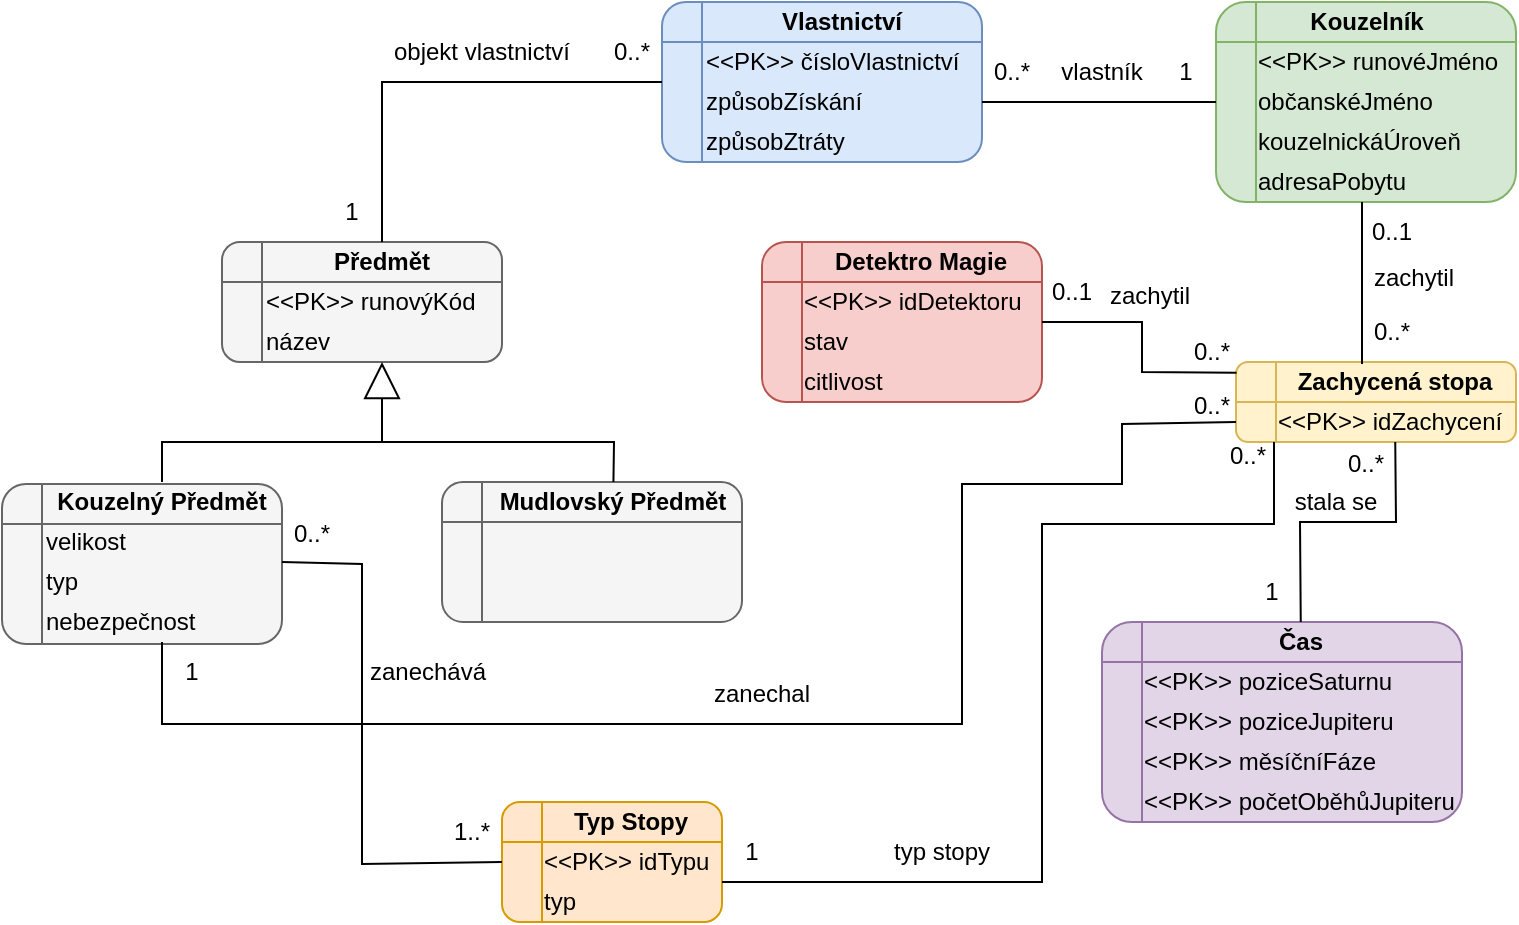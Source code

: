 <mxfile version="23.1.4" type="device">
  <diagram name="Page-1" id="PmSYtY6MezeM7TGvUgyC">
    <mxGraphModel dx="1195" dy="653" grid="1" gridSize="10" guides="1" tooltips="1" connect="1" arrows="1" fold="1" page="1" pageScale="1" pageWidth="827" pageHeight="1169" math="0" shadow="0">
      <root>
        <mxCell id="0" />
        <mxCell id="1" parent="0" />
        <mxCell id="sKcykwW3M1ahyQquCqhS-44" value="" style="group" vertex="1" connectable="0" parent="1">
          <mxGeometry x="364" y="20" width="160" height="80" as="geometry" />
        </mxCell>
        <mxCell id="sKcykwW3M1ahyQquCqhS-17" value="" style="shape=internalStorage;whiteSpace=wrap;html=1;backgroundOutline=1;rounded=1;glass=0;fillStyle=auto;labelBackgroundColor=none;container=0;fillColor=#dae8fc;strokeColor=#6c8ebf;" vertex="1" parent="sKcykwW3M1ahyQquCqhS-44">
          <mxGeometry width="160" height="80" as="geometry" />
        </mxCell>
        <mxCell id="sKcykwW3M1ahyQquCqhS-24" value="&amp;lt;&amp;lt;PK&amp;gt;&amp;gt; čísloVlastnictví" style="text;html=1;align=left;verticalAlign=middle;whiteSpace=wrap;rounded=0;container=0;" vertex="1" parent="sKcykwW3M1ahyQquCqhS-44">
          <mxGeometry x="20" y="20" width="140" height="20" as="geometry" />
        </mxCell>
        <mxCell id="sKcykwW3M1ahyQquCqhS-25" value="způsobZískání" style="text;html=1;align=left;verticalAlign=middle;whiteSpace=wrap;rounded=0;container=0;" vertex="1" parent="sKcykwW3M1ahyQquCqhS-44">
          <mxGeometry x="20" y="40" width="140" height="20" as="geometry" />
        </mxCell>
        <mxCell id="sKcykwW3M1ahyQquCqhS-26" value="způsobZtráty" style="text;html=1;align=left;verticalAlign=middle;whiteSpace=wrap;rounded=0;container=0;" vertex="1" parent="sKcykwW3M1ahyQquCqhS-44">
          <mxGeometry x="20" y="60" width="140" height="20" as="geometry" />
        </mxCell>
        <mxCell id="sKcykwW3M1ahyQquCqhS-36" value="&lt;b&gt;Vlastnictví&lt;/b&gt;" style="text;html=1;align=center;verticalAlign=middle;whiteSpace=wrap;rounded=0;" vertex="1" parent="sKcykwW3M1ahyQquCqhS-44">
          <mxGeometry x="20" width="140" height="20" as="geometry" />
        </mxCell>
        <mxCell id="sKcykwW3M1ahyQquCqhS-45" value="" style="group" vertex="1" connectable="0" parent="1">
          <mxGeometry x="641" y="20" width="150" height="100" as="geometry" />
        </mxCell>
        <mxCell id="sKcykwW3M1ahyQquCqhS-28" value="" style="shape=internalStorage;whiteSpace=wrap;html=1;backgroundOutline=1;rounded=1;glass=0;fillStyle=auto;labelBackgroundColor=none;container=0;fillColor=#d5e8d4;strokeColor=#82b366;" vertex="1" parent="sKcykwW3M1ahyQquCqhS-45">
          <mxGeometry width="150" height="100" as="geometry" />
        </mxCell>
        <mxCell id="sKcykwW3M1ahyQquCqhS-29" value="&lt;b&gt;Kouzelník&lt;/b&gt;" style="text;html=1;align=center;verticalAlign=middle;whiteSpace=wrap;rounded=0;container=0;" vertex="1" parent="sKcykwW3M1ahyQquCqhS-45">
          <mxGeometry x="18.75" width="112.5" height="20" as="geometry" />
        </mxCell>
        <mxCell id="sKcykwW3M1ahyQquCqhS-30" value="&amp;lt;&amp;lt;PK&amp;gt;&amp;gt; runovéJméno" style="text;html=1;align=left;verticalAlign=middle;whiteSpace=wrap;rounded=0;container=0;" vertex="1" parent="sKcykwW3M1ahyQquCqhS-45">
          <mxGeometry x="18.75" y="20" width="131.25" height="20" as="geometry" />
        </mxCell>
        <mxCell id="sKcykwW3M1ahyQquCqhS-31" value="občanskéJméno" style="text;html=1;align=left;verticalAlign=middle;whiteSpace=wrap;rounded=0;container=0;" vertex="1" parent="sKcykwW3M1ahyQquCqhS-45">
          <mxGeometry x="18.75" y="40" width="112.5" height="20" as="geometry" />
        </mxCell>
        <mxCell id="sKcykwW3M1ahyQquCqhS-32" value="kouzelnickáÚroveň" style="text;html=1;align=left;verticalAlign=middle;whiteSpace=wrap;rounded=0;container=0;" vertex="1" parent="sKcykwW3M1ahyQquCqhS-45">
          <mxGeometry x="18.75" y="60" width="112.5" height="20" as="geometry" />
        </mxCell>
        <mxCell id="sKcykwW3M1ahyQquCqhS-33" value="adresaPobytu" style="text;html=1;align=left;verticalAlign=middle;whiteSpace=wrap;rounded=0;container=0;" vertex="1" parent="sKcykwW3M1ahyQquCqhS-45">
          <mxGeometry x="18.75" y="80" width="112.5" height="20" as="geometry" />
        </mxCell>
        <mxCell id="sKcykwW3M1ahyQquCqhS-81" value="" style="group" vertex="1" connectable="0" parent="1">
          <mxGeometry x="584" y="330" width="180" height="100" as="geometry" />
        </mxCell>
        <mxCell id="sKcykwW3M1ahyQquCqhS-74" value="" style="shape=internalStorage;whiteSpace=wrap;html=1;backgroundOutline=1;rounded=1;glass=0;fillStyle=auto;labelBackgroundColor=none;container=0;fillColor=#e1d5e7;strokeColor=#9673a6;" vertex="1" parent="sKcykwW3M1ahyQquCqhS-81">
          <mxGeometry width="180" height="100" as="geometry" />
        </mxCell>
        <mxCell id="sKcykwW3M1ahyQquCqhS-75" value="&lt;b&gt;Čas&lt;/b&gt;" style="text;html=1;align=center;verticalAlign=middle;whiteSpace=wrap;rounded=0;container=0;" vertex="1" parent="sKcykwW3M1ahyQquCqhS-81">
          <mxGeometry x="18.75" width="161.25" height="20" as="geometry" />
        </mxCell>
        <mxCell id="sKcykwW3M1ahyQquCqhS-76" value="&amp;lt;&amp;lt;PK&amp;gt;&amp;gt; poziceSaturnu" style="text;html=1;align=left;verticalAlign=middle;whiteSpace=wrap;rounded=0;container=0;" vertex="1" parent="sKcykwW3M1ahyQquCqhS-81">
          <mxGeometry x="18.75" y="20" width="161.25" height="20" as="geometry" />
        </mxCell>
        <mxCell id="sKcykwW3M1ahyQquCqhS-77" value="&amp;lt;&amp;lt;PK&amp;gt;&amp;gt; poziceJupiteru" style="text;html=1;align=left;verticalAlign=middle;whiteSpace=wrap;rounded=0;container=0;" vertex="1" parent="sKcykwW3M1ahyQquCqhS-81">
          <mxGeometry x="18.75" y="40" width="161.25" height="20" as="geometry" />
        </mxCell>
        <mxCell id="sKcykwW3M1ahyQquCqhS-78" value="&amp;lt;&amp;lt;PK&amp;gt;&amp;gt; měsíčníFáze" style="text;html=1;align=left;verticalAlign=middle;whiteSpace=wrap;rounded=0;container=0;" vertex="1" parent="sKcykwW3M1ahyQquCqhS-81">
          <mxGeometry x="18.75" y="60" width="161.25" height="20" as="geometry" />
        </mxCell>
        <mxCell id="sKcykwW3M1ahyQquCqhS-79" value="&amp;lt;&amp;lt;PK&amp;gt;&amp;gt; početOběhůJupiteru" style="text;html=1;align=left;verticalAlign=middle;whiteSpace=wrap;rounded=0;container=0;" vertex="1" parent="sKcykwW3M1ahyQquCqhS-81">
          <mxGeometry x="18.75" y="80" width="161.25" height="20" as="geometry" />
        </mxCell>
        <mxCell id="sKcykwW3M1ahyQquCqhS-82" value="" style="group" vertex="1" connectable="0" parent="1">
          <mxGeometry x="284" y="420" width="110" height="60" as="geometry" />
        </mxCell>
        <mxCell id="sKcykwW3M1ahyQquCqhS-47" value="" style="shape=internalStorage;whiteSpace=wrap;html=1;backgroundOutline=1;rounded=1;glass=0;fillStyle=auto;labelBackgroundColor=none;container=0;fillColor=#ffe6cc;strokeColor=#d79b00;" vertex="1" parent="sKcykwW3M1ahyQquCqhS-82">
          <mxGeometry width="110" height="60" as="geometry" />
        </mxCell>
        <mxCell id="sKcykwW3M1ahyQquCqhS-48" value="&lt;b&gt;Typ Stopy&lt;/b&gt;" style="text;html=1;align=center;verticalAlign=middle;whiteSpace=wrap;rounded=0;container=0;" vertex="1" parent="sKcykwW3M1ahyQquCqhS-82">
          <mxGeometry x="18.75" width="91.25" height="20" as="geometry" />
        </mxCell>
        <mxCell id="sKcykwW3M1ahyQquCqhS-49" value="&amp;lt;&amp;lt;PK&amp;gt;&amp;gt; idTypu" style="text;html=1;align=left;verticalAlign=middle;whiteSpace=wrap;rounded=0;container=0;" vertex="1" parent="sKcykwW3M1ahyQquCqhS-82">
          <mxGeometry x="18.75" y="20" width="91.25" height="20" as="geometry" />
        </mxCell>
        <mxCell id="sKcykwW3M1ahyQquCqhS-50" value="typ" style="text;html=1;align=left;verticalAlign=middle;whiteSpace=wrap;rounded=0;container=0;" vertex="1" parent="sKcykwW3M1ahyQquCqhS-82">
          <mxGeometry x="18.75" y="40" width="91.25" height="20" as="geometry" />
        </mxCell>
        <mxCell id="sKcykwW3M1ahyQquCqhS-83" value="" style="group" vertex="1" connectable="0" parent="1">
          <mxGeometry x="624" y="200" width="140" height="40" as="geometry" />
        </mxCell>
        <mxCell id="sKcykwW3M1ahyQquCqhS-55" value="" style="shape=internalStorage;whiteSpace=wrap;html=1;backgroundOutline=1;rounded=1;glass=0;fillStyle=auto;labelBackgroundColor=none;container=0;fillColor=#fff2cc;strokeColor=#d6b656;" vertex="1" parent="sKcykwW3M1ahyQquCqhS-83">
          <mxGeometry x="27" width="140" height="40" as="geometry" />
        </mxCell>
        <mxCell id="sKcykwW3M1ahyQquCqhS-56" value="&lt;b&gt;Zachycená stopa&lt;/b&gt;" style="text;html=1;align=center;verticalAlign=middle;whiteSpace=wrap;rounded=0;container=0;" vertex="1" parent="sKcykwW3M1ahyQquCqhS-83">
          <mxGeometry x="46" width="121.25" height="20" as="geometry" />
        </mxCell>
        <mxCell id="sKcykwW3M1ahyQquCqhS-57" value="&amp;lt;&amp;lt;PK&amp;gt;&amp;gt; idZachycení" style="text;html=1;align=left;verticalAlign=middle;whiteSpace=wrap;rounded=0;container=0;" vertex="1" parent="sKcykwW3M1ahyQquCqhS-83">
          <mxGeometry x="46" y="20" width="121.25" height="20" as="geometry" />
        </mxCell>
        <mxCell id="sKcykwW3M1ahyQquCqhS-84" value="" style="group" vertex="1" connectable="0" parent="1">
          <mxGeometry x="414" y="140" width="140" height="80" as="geometry" />
        </mxCell>
        <mxCell id="sKcykwW3M1ahyQquCqhS-66" value="" style="shape=internalStorage;whiteSpace=wrap;html=1;backgroundOutline=1;rounded=1;glass=0;fillStyle=auto;labelBackgroundColor=none;container=0;fillColor=#f8cecc;strokeColor=#b85450;" vertex="1" parent="sKcykwW3M1ahyQquCqhS-84">
          <mxGeometry width="140" height="80" as="geometry" />
        </mxCell>
        <mxCell id="sKcykwW3M1ahyQquCqhS-67" value="&lt;b&gt;Detektro Magie&lt;/b&gt;" style="text;html=1;align=center;verticalAlign=middle;whiteSpace=wrap;rounded=0;container=0;" vertex="1" parent="sKcykwW3M1ahyQquCqhS-84">
          <mxGeometry x="18.75" width="121.25" height="20" as="geometry" />
        </mxCell>
        <mxCell id="sKcykwW3M1ahyQquCqhS-68" value="&amp;lt;&amp;lt;PK&amp;gt;&amp;gt; idDetektoru" style="text;html=1;align=left;verticalAlign=middle;whiteSpace=wrap;rounded=0;container=0;" vertex="1" parent="sKcykwW3M1ahyQquCqhS-84">
          <mxGeometry x="18.75" y="20" width="121.25" height="20" as="geometry" />
        </mxCell>
        <mxCell id="sKcykwW3M1ahyQquCqhS-69" value="stav" style="text;html=1;align=left;verticalAlign=middle;whiteSpace=wrap;rounded=0;container=0;" vertex="1" parent="sKcykwW3M1ahyQquCqhS-84">
          <mxGeometry x="18.75" y="40" width="121.25" height="20" as="geometry" />
        </mxCell>
        <mxCell id="sKcykwW3M1ahyQquCqhS-70" value="citlivost" style="text;html=1;align=left;verticalAlign=middle;whiteSpace=wrap;rounded=0;container=0;" vertex="1" parent="sKcykwW3M1ahyQquCqhS-84">
          <mxGeometry x="18.75" y="60" width="121.25" height="20" as="geometry" />
        </mxCell>
        <mxCell id="sKcykwW3M1ahyQquCqhS-114" value="" style="group" vertex="1" connectable="0" parent="1">
          <mxGeometry x="34" y="141" width="370" height="200" as="geometry" />
        </mxCell>
        <mxCell id="sKcykwW3M1ahyQquCqhS-109" value="" style="group" vertex="1" connectable="0" parent="sKcykwW3M1ahyQquCqhS-114">
          <mxGeometry y="120" width="140" height="80" as="geometry" />
        </mxCell>
        <mxCell id="sKcykwW3M1ahyQquCqhS-102" value="" style="shape=internalStorage;whiteSpace=wrap;html=1;backgroundOutline=1;rounded=1;glass=0;fillStyle=auto;labelBackgroundColor=none;fillColor=#f5f5f5;fontColor=#333333;strokeColor=#666666;" vertex="1" parent="sKcykwW3M1ahyQquCqhS-109">
          <mxGeometry width="140" height="80" as="geometry" />
        </mxCell>
        <mxCell id="sKcykwW3M1ahyQquCqhS-103" value="&lt;b&gt;Kouzelný Předmět&lt;/b&gt;" style="text;html=1;align=center;verticalAlign=middle;whiteSpace=wrap;rounded=0;" vertex="1" parent="sKcykwW3M1ahyQquCqhS-109">
          <mxGeometry x="20" y="-1" width="120" height="20" as="geometry" />
        </mxCell>
        <mxCell id="sKcykwW3M1ahyQquCqhS-106" value="velikost" style="text;html=1;align=left;verticalAlign=middle;whiteSpace=wrap;rounded=0;" vertex="1" parent="sKcykwW3M1ahyQquCqhS-109">
          <mxGeometry x="20" y="19" width="120" height="20" as="geometry" />
        </mxCell>
        <mxCell id="sKcykwW3M1ahyQquCqhS-107" value="typ" style="text;html=1;align=left;verticalAlign=middle;whiteSpace=wrap;rounded=0;" vertex="1" parent="sKcykwW3M1ahyQquCqhS-109">
          <mxGeometry x="20" y="39" width="120" height="20" as="geometry" />
        </mxCell>
        <mxCell id="sKcykwW3M1ahyQquCqhS-108" value="nebezpečnost" style="text;html=1;align=left;verticalAlign=middle;whiteSpace=wrap;rounded=0;" vertex="1" parent="sKcykwW3M1ahyQquCqhS-109">
          <mxGeometry x="20" y="59" width="120" height="20" as="geometry" />
        </mxCell>
        <mxCell id="sKcykwW3M1ahyQquCqhS-110" value="" style="group" vertex="1" connectable="0" parent="sKcykwW3M1ahyQquCqhS-114">
          <mxGeometry x="110" y="-1" width="140" height="60" as="geometry" />
        </mxCell>
        <mxCell id="sKcykwW3M1ahyQquCqhS-3" value="" style="shape=internalStorage;whiteSpace=wrap;html=1;backgroundOutline=1;rounded=1;glass=0;fillStyle=auto;labelBackgroundColor=none;fillColor=#f5f5f5;fontColor=#333333;strokeColor=#666666;" vertex="1" parent="sKcykwW3M1ahyQquCqhS-110">
          <mxGeometry width="140" height="60" as="geometry" />
        </mxCell>
        <mxCell id="sKcykwW3M1ahyQquCqhS-9" value="&lt;b&gt;Předmět&lt;/b&gt;" style="text;html=1;align=center;verticalAlign=middle;whiteSpace=wrap;rounded=0;" vertex="1" parent="sKcykwW3M1ahyQquCqhS-110">
          <mxGeometry x="20" width="120" height="20" as="geometry" />
        </mxCell>
        <mxCell id="sKcykwW3M1ahyQquCqhS-10" value="&amp;lt;&amp;lt;PK&amp;gt;&amp;gt; runovýKód" style="text;html=1;align=left;verticalAlign=middle;whiteSpace=wrap;rounded=0;" vertex="1" parent="sKcykwW3M1ahyQquCqhS-110">
          <mxGeometry x="20" y="20" width="120" height="20" as="geometry" />
        </mxCell>
        <mxCell id="sKcykwW3M1ahyQquCqhS-11" value="název" style="text;html=1;align=left;verticalAlign=middle;whiteSpace=wrap;rounded=0;" vertex="1" parent="sKcykwW3M1ahyQquCqhS-110">
          <mxGeometry x="20" y="40" width="120" height="20" as="geometry" />
        </mxCell>
        <mxCell id="sKcykwW3M1ahyQquCqhS-111" value="" style="group" vertex="1" connectable="0" parent="sKcykwW3M1ahyQquCqhS-114">
          <mxGeometry x="220" y="119" width="150" height="70" as="geometry" />
        </mxCell>
        <mxCell id="sKcykwW3M1ahyQquCqhS-94" value="" style="shape=internalStorage;whiteSpace=wrap;html=1;backgroundOutline=1;rounded=1;glass=0;fillStyle=auto;labelBackgroundColor=none;fillColor=#f5f5f5;fontColor=#333333;strokeColor=#666666;" vertex="1" parent="sKcykwW3M1ahyQquCqhS-111">
          <mxGeometry width="150" height="70" as="geometry" />
        </mxCell>
        <mxCell id="sKcykwW3M1ahyQquCqhS-95" value="&lt;b&gt;Mudlovský Předmět&lt;/b&gt;" style="text;html=1;align=center;verticalAlign=middle;whiteSpace=wrap;rounded=0;" vertex="1" parent="sKcykwW3M1ahyQquCqhS-111">
          <mxGeometry x="21.429" width="128.571" height="20" as="geometry" />
        </mxCell>
        <mxCell id="sKcykwW3M1ahyQquCqhS-112" value="" style="endArrow=none;html=1;rounded=0;entryX=0.5;entryY=0;entryDx=0;entryDy=0;exitX=0.5;exitY=0;exitDx=0;exitDy=0;" edge="1" parent="sKcykwW3M1ahyQquCqhS-114" source="sKcykwW3M1ahyQquCqhS-103" target="sKcykwW3M1ahyQquCqhS-95">
          <mxGeometry width="50" height="50" relative="1" as="geometry">
            <mxPoint x="150" y="139" as="sourcePoint" />
            <mxPoint x="200" y="89" as="targetPoint" />
            <Array as="points">
              <mxPoint x="80" y="99" />
              <mxPoint x="190" y="99" />
              <mxPoint x="306" y="99" />
            </Array>
          </mxGeometry>
        </mxCell>
        <mxCell id="sKcykwW3M1ahyQquCqhS-113" value="" style="endArrow=block;endSize=16;endFill=0;html=1;rounded=0;entryX=0.5;entryY=1;entryDx=0;entryDy=0;" edge="1" parent="sKcykwW3M1ahyQquCqhS-114" target="sKcykwW3M1ahyQquCqhS-11">
          <mxGeometry width="160" relative="1" as="geometry">
            <mxPoint x="190" y="99" as="sourcePoint" />
            <mxPoint x="190" y="49" as="targetPoint" />
          </mxGeometry>
        </mxCell>
        <mxCell id="sKcykwW3M1ahyQquCqhS-147" value="0..*" style="text;html=1;align=center;verticalAlign=middle;whiteSpace=wrap;rounded=0;" vertex="1" parent="sKcykwW3M1ahyQquCqhS-114">
          <mxGeometry x="140" y="130" width="30" height="30" as="geometry" />
        </mxCell>
        <mxCell id="sKcykwW3M1ahyQquCqhS-116" value="" style="endArrow=none;html=1;rounded=0;entryX=0;entryY=0.5;entryDx=0;entryDy=0;exitX=0.5;exitY=0;exitDx=0;exitDy=0;" edge="1" parent="1" source="sKcykwW3M1ahyQquCqhS-9" target="sKcykwW3M1ahyQquCqhS-17">
          <mxGeometry width="50" height="50" relative="1" as="geometry">
            <mxPoint x="224" y="85" as="sourcePoint" />
            <mxPoint x="274" y="35" as="targetPoint" />
            <Array as="points">
              <mxPoint x="224" y="60" />
            </Array>
          </mxGeometry>
        </mxCell>
        <mxCell id="sKcykwW3M1ahyQquCqhS-117" value="objekt vlastnictví" style="text;html=1;align=center;verticalAlign=middle;whiteSpace=wrap;rounded=0;" vertex="1" parent="1">
          <mxGeometry x="224" y="30" width="100" height="30" as="geometry" />
        </mxCell>
        <mxCell id="sKcykwW3M1ahyQquCqhS-118" value="1" style="text;html=1;align=center;verticalAlign=middle;whiteSpace=wrap;rounded=0;" vertex="1" parent="1">
          <mxGeometry x="194" y="110" width="30" height="30" as="geometry" />
        </mxCell>
        <mxCell id="sKcykwW3M1ahyQquCqhS-120" value="0..*" style="text;html=1;align=center;verticalAlign=middle;whiteSpace=wrap;rounded=0;" vertex="1" parent="1">
          <mxGeometry x="334" y="30" width="30" height="30" as="geometry" />
        </mxCell>
        <mxCell id="sKcykwW3M1ahyQquCqhS-121" value="" style="endArrow=none;html=1;rounded=0;entryX=0;entryY=0.5;entryDx=0;entryDy=0;exitX=1;exitY=0.5;exitDx=0;exitDy=0;" edge="1" parent="1" source="sKcykwW3M1ahyQquCqhS-25" target="sKcykwW3M1ahyQquCqhS-28">
          <mxGeometry width="50" height="50" relative="1" as="geometry">
            <mxPoint x="544" y="110" as="sourcePoint" />
            <mxPoint x="594" y="60" as="targetPoint" />
          </mxGeometry>
        </mxCell>
        <mxCell id="sKcykwW3M1ahyQquCqhS-122" value="vlastník" style="text;html=1;align=center;verticalAlign=middle;whiteSpace=wrap;rounded=0;" vertex="1" parent="1">
          <mxGeometry x="554" y="40" width="60" height="30" as="geometry" />
        </mxCell>
        <mxCell id="sKcykwW3M1ahyQquCqhS-123" value="0..*" style="text;html=1;align=center;verticalAlign=middle;whiteSpace=wrap;rounded=0;" vertex="1" parent="1">
          <mxGeometry x="524" y="40" width="30" height="30" as="geometry" />
        </mxCell>
        <mxCell id="sKcykwW3M1ahyQquCqhS-125" value="1" style="text;html=1;align=center;verticalAlign=middle;whiteSpace=wrap;rounded=0;" vertex="1" parent="1">
          <mxGeometry x="611" y="40" width="30" height="30" as="geometry" />
        </mxCell>
        <mxCell id="sKcykwW3M1ahyQquCqhS-126" value="" style="endArrow=none;html=1;rounded=0;exitX=0.45;exitY=0.025;exitDx=0;exitDy=0;exitPerimeter=0;" edge="1" parent="1" source="sKcykwW3M1ahyQquCqhS-55">
          <mxGeometry width="50" height="50" relative="1" as="geometry">
            <mxPoint x="394" y="260" as="sourcePoint" />
            <mxPoint x="714" y="120" as="targetPoint" />
          </mxGeometry>
        </mxCell>
        <mxCell id="sKcykwW3M1ahyQquCqhS-129" value="zachytil" style="text;html=1;align=center;verticalAlign=middle;whiteSpace=wrap;rounded=0;" vertex="1" parent="1">
          <mxGeometry x="710" y="143" width="60" height="30" as="geometry" />
        </mxCell>
        <mxCell id="sKcykwW3M1ahyQquCqhS-130" value="0..1" style="text;html=1;align=center;verticalAlign=middle;whiteSpace=wrap;rounded=0;" vertex="1" parent="1">
          <mxGeometry x="714" y="120" width="30" height="30" as="geometry" />
        </mxCell>
        <mxCell id="sKcykwW3M1ahyQquCqhS-131" value="0..*" style="text;html=1;align=center;verticalAlign=middle;whiteSpace=wrap;rounded=0;" vertex="1" parent="1">
          <mxGeometry x="714" y="170" width="30" height="30" as="geometry" />
        </mxCell>
        <mxCell id="sKcykwW3M1ahyQquCqhS-132" value="" style="endArrow=none;html=1;rounded=0;entryX=0.5;entryY=1;entryDx=0;entryDy=0;exitX=0.5;exitY=0;exitDx=0;exitDy=0;" edge="1" parent="1" source="sKcykwW3M1ahyQquCqhS-75" target="sKcykwW3M1ahyQquCqhS-57">
          <mxGeometry width="50" height="50" relative="1" as="geometry">
            <mxPoint x="660" y="310" as="sourcePoint" />
            <mxPoint x="710" y="260" as="targetPoint" />
            <Array as="points">
              <mxPoint x="683" y="280" />
              <mxPoint x="731" y="280" />
            </Array>
          </mxGeometry>
        </mxCell>
        <mxCell id="sKcykwW3M1ahyQquCqhS-133" value="stala se" style="text;html=1;align=center;verticalAlign=middle;whiteSpace=wrap;rounded=0;" vertex="1" parent="1">
          <mxGeometry x="671" y="255" width="60" height="30" as="geometry" />
        </mxCell>
        <mxCell id="sKcykwW3M1ahyQquCqhS-134" value="1" style="text;html=1;align=center;verticalAlign=middle;whiteSpace=wrap;rounded=0;" vertex="1" parent="1">
          <mxGeometry x="654" y="300" width="30" height="30" as="geometry" />
        </mxCell>
        <mxCell id="sKcykwW3M1ahyQquCqhS-135" value="0..*" style="text;html=1;align=center;verticalAlign=middle;whiteSpace=wrap;rounded=0;" vertex="1" parent="1">
          <mxGeometry x="701" y="236" width="30" height="30" as="geometry" />
        </mxCell>
        <mxCell id="sKcykwW3M1ahyQquCqhS-137" value="" style="endArrow=none;html=1;rounded=0;entryX=0.002;entryY=0.133;entryDx=0;entryDy=0;exitX=1;exitY=0;exitDx=0;exitDy=0;entryPerimeter=0;" edge="1" parent="1" source="sKcykwW3M1ahyQquCqhS-69" target="sKcykwW3M1ahyQquCqhS-55">
          <mxGeometry width="50" height="50" relative="1" as="geometry">
            <mxPoint x="394" y="360" as="sourcePoint" />
            <mxPoint x="444" y="310" as="targetPoint" />
            <Array as="points">
              <mxPoint x="604" y="180" />
              <mxPoint x="604" y="205" />
            </Array>
          </mxGeometry>
        </mxCell>
        <mxCell id="sKcykwW3M1ahyQquCqhS-138" value="zachytil" style="text;html=1;align=center;verticalAlign=middle;whiteSpace=wrap;rounded=0;" vertex="1" parent="1">
          <mxGeometry x="578" y="152" width="60" height="30" as="geometry" />
        </mxCell>
        <mxCell id="sKcykwW3M1ahyQquCqhS-139" value="0..1" style="text;html=1;align=center;verticalAlign=middle;whiteSpace=wrap;rounded=0;" vertex="1" parent="1">
          <mxGeometry x="554" y="150" width="30" height="30" as="geometry" />
        </mxCell>
        <mxCell id="sKcykwW3M1ahyQquCqhS-140" value="0..*" style="text;html=1;align=center;verticalAlign=middle;whiteSpace=wrap;rounded=0;" vertex="1" parent="1">
          <mxGeometry x="624" y="180" width="30" height="30" as="geometry" />
        </mxCell>
        <mxCell id="sKcykwW3M1ahyQquCqhS-141" value="" style="endArrow=none;html=1;rounded=0;exitX=0.5;exitY=1;exitDx=0;exitDy=0;entryX=0;entryY=0.75;entryDx=0;entryDy=0;" edge="1" parent="1" source="sKcykwW3M1ahyQquCqhS-108" target="sKcykwW3M1ahyQquCqhS-55">
          <mxGeometry width="50" height="50" relative="1" as="geometry">
            <mxPoint x="434" y="430" as="sourcePoint" />
            <mxPoint x="654" y="231" as="targetPoint" />
            <Array as="points">
              <mxPoint x="114" y="381" />
              <mxPoint x="514" y="381" />
              <mxPoint x="514" y="261" />
              <mxPoint x="594" y="261" />
              <mxPoint x="594" y="231" />
            </Array>
          </mxGeometry>
        </mxCell>
        <mxCell id="sKcykwW3M1ahyQquCqhS-142" value="zanechal" style="text;html=1;align=center;verticalAlign=middle;whiteSpace=wrap;rounded=0;" vertex="1" parent="1">
          <mxGeometry x="384" y="351" width="60" height="30" as="geometry" />
        </mxCell>
        <mxCell id="sKcykwW3M1ahyQquCqhS-143" value="0..*" style="text;html=1;align=center;verticalAlign=middle;whiteSpace=wrap;rounded=0;" vertex="1" parent="1">
          <mxGeometry x="624" y="207" width="30" height="30" as="geometry" />
        </mxCell>
        <mxCell id="sKcykwW3M1ahyQquCqhS-144" value="1" style="text;html=1;align=center;verticalAlign=middle;whiteSpace=wrap;rounded=0;" vertex="1" parent="1">
          <mxGeometry x="114" y="340" width="30" height="30" as="geometry" />
        </mxCell>
        <mxCell id="sKcykwW3M1ahyQquCqhS-145" value="" style="endArrow=none;html=1;rounded=0;entryX=0;entryY=0.5;entryDx=0;entryDy=0;exitX=1;exitY=0;exitDx=0;exitDy=0;" edge="1" parent="1" source="sKcykwW3M1ahyQquCqhS-107" target="sKcykwW3M1ahyQquCqhS-47">
          <mxGeometry width="50" height="50" relative="1" as="geometry">
            <mxPoint x="124" y="511" as="sourcePoint" />
            <mxPoint x="174" y="461" as="targetPoint" />
            <Array as="points">
              <mxPoint x="214" y="301" />
              <mxPoint x="214" y="451" />
            </Array>
          </mxGeometry>
        </mxCell>
        <mxCell id="sKcykwW3M1ahyQquCqhS-146" value="zanechává" style="text;html=1;align=center;verticalAlign=middle;whiteSpace=wrap;rounded=0;" vertex="1" parent="1">
          <mxGeometry x="217" y="340" width="60" height="30" as="geometry" />
        </mxCell>
        <mxCell id="sKcykwW3M1ahyQquCqhS-148" value="1..*" style="text;html=1;align=center;verticalAlign=middle;whiteSpace=wrap;rounded=0;" vertex="1" parent="1">
          <mxGeometry x="254" y="420" width="30" height="30" as="geometry" />
        </mxCell>
        <mxCell id="sKcykwW3M1ahyQquCqhS-150" value="" style="endArrow=none;html=1;rounded=0;entryX=0;entryY=1;entryDx=0;entryDy=0;exitX=1;exitY=1;exitDx=0;exitDy=0;" edge="1" parent="1" source="sKcykwW3M1ahyQquCqhS-49" target="sKcykwW3M1ahyQquCqhS-57">
          <mxGeometry width="50" height="50" relative="1" as="geometry">
            <mxPoint x="374" y="461" as="sourcePoint" />
            <mxPoint x="504" y="391" as="targetPoint" />
            <Array as="points">
              <mxPoint x="554" y="460" />
              <mxPoint x="554" y="281" />
              <mxPoint x="670" y="281" />
            </Array>
          </mxGeometry>
        </mxCell>
        <mxCell id="sKcykwW3M1ahyQquCqhS-151" value="typ stopy" style="text;html=1;align=center;verticalAlign=middle;whiteSpace=wrap;rounded=0;" vertex="1" parent="1">
          <mxGeometry x="474" y="430" width="60" height="30" as="geometry" />
        </mxCell>
        <mxCell id="sKcykwW3M1ahyQquCqhS-152" value="1" style="text;html=1;align=center;verticalAlign=middle;whiteSpace=wrap;rounded=0;" vertex="1" parent="1">
          <mxGeometry x="394" y="430" width="30" height="30" as="geometry" />
        </mxCell>
        <mxCell id="sKcykwW3M1ahyQquCqhS-153" value="0..*" style="text;html=1;align=center;verticalAlign=middle;whiteSpace=wrap;rounded=0;" vertex="1" parent="1">
          <mxGeometry x="642" y="232" width="30" height="30" as="geometry" />
        </mxCell>
      </root>
    </mxGraphModel>
  </diagram>
</mxfile>

